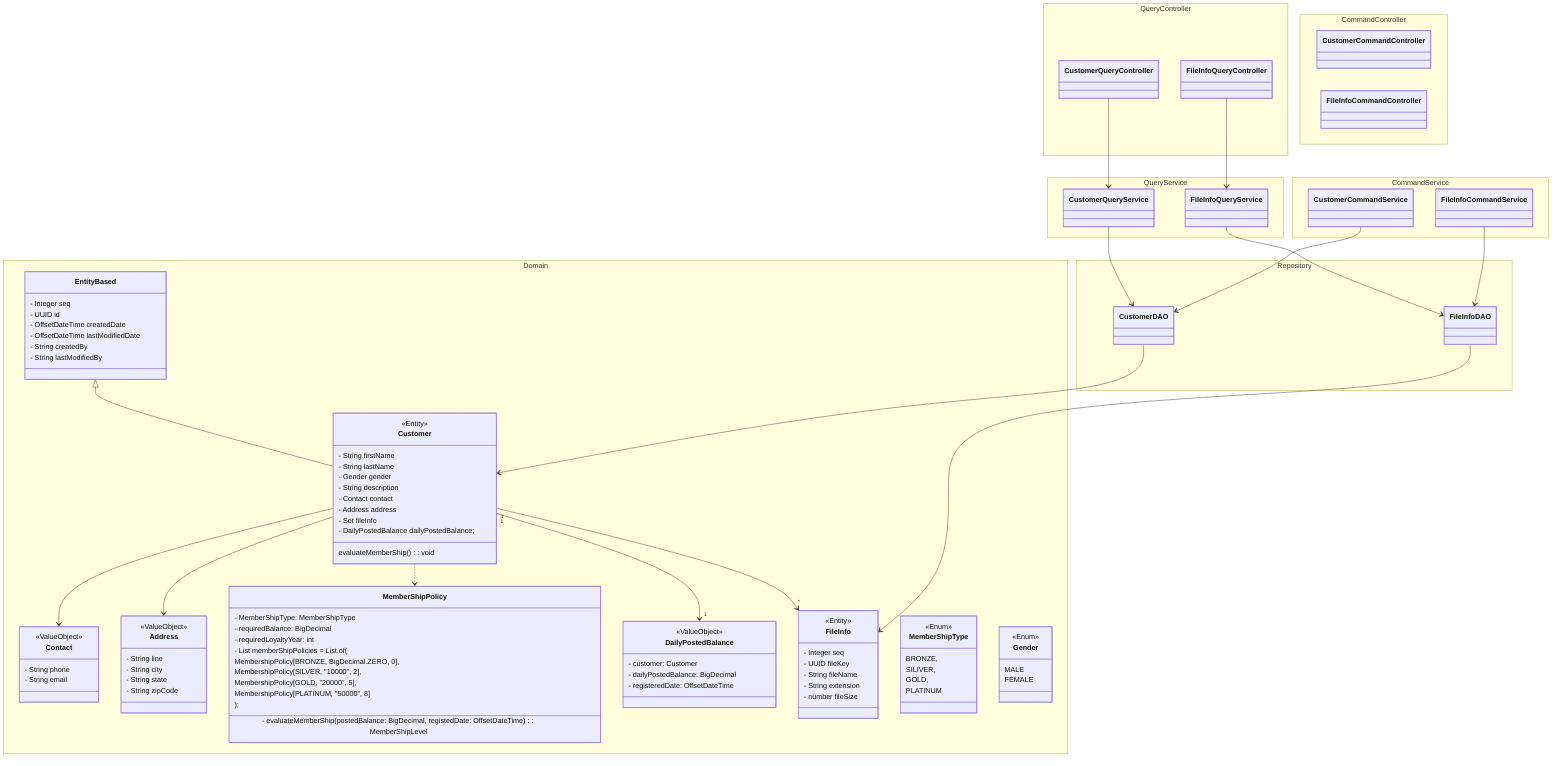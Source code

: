 classDiagram

    EntityBased <|-- Customer 
    Customer --> Contact
    Customer --> Address
    Customer ..> MemberShipPolicy
    Customer "1" --> "1" DailyPostedBalance
    Customer "1" --> "*" FileInfo
    
    CustomerDAO --> Customer
    FileInfoDAO --> FileInfo

    CustomerQueryService --> CustomerDAO
    FileInfoQueryService --> FileInfoDAO

    CustomerCommandService --> CustomerDAO
    FileInfoCommandService --> FileInfoDAO    

    CustomerQueryController --> CustomerQueryService
    FileInfoQueryController --> FileInfoQueryService

    namespace Domain {
    
        class EntityBased {
            - Integer seq
            - UUID id
            - OffsetDateTime createdDate
            - OffsetDateTime lastModifiedDate
            - String createdBy
            - String lastModifiedBy
        }

        class MemberShipType {
            <<Enum>>
            BRONZE,
            SILIVER,
            GOLD,
            PLATINUM

        }

        class MemberShipPolicy {         
            - MemberShipType: MemberShipType
            - requiredBalance: BigDecimal
            - requiredLoyaltyYear: int
            - List<MembershipPolicy> memberShipPolicies = List.of(
                 MembershipPolicy[BRONZE, BigDecimal.ZERO, 0],
                 MembershipPolicy[SILVER,  "10000", 2],
                 MembershipPolicy[GOLD,  "20000", 5],
                 MembershipPolicy[PLATINUM,  "50000", 8]
            );

            - evaluateMemberShip(postedBalance: BigDecimal, registedDate: OffsetDateTime): MemberShipLevel
        }

        class DailyPostedBalance {
            <<ValueObject>>
            - customer: Customer
            - dailyPostedBalance: BigDecimal
            - registeredDate: OffsetDateTime
        }


        class Customer {
            <<Entity>>

            - String firstName
            - String lastName
            - Gender gender
            - String description
            - Contact contact
            - Address address
            - Set<FileInfo> fileInfo
            - DailyPostedBalance dailyPostedBalance;
            

            evaluateMemberShip(): void


        }

        class Contact {
            <<ValueObject>>
            - String phone
            - String email
        }


        class Address {
            <<ValueObject>>
            - String line
            - String city
            - String state
            - String zipCode
        }    

        class Gender {
            <<Enum>>
            MALE
            FEMALE
        }

        class FileInfo {
            <<Entity>>
            - Integer seq
            - UUID fileKey
            - String fileName
            - String extension
            - number fileSize
        }
    }

    namespace Repository {
            class CustomerDAO { }
            class FileInfoDAO { }
    }

    namespace QueryService {
            class CustomerQueryService { }
            class FileInfoQueryService { }
    }

    namespace CommandService {
            class CustomerCommandService { }
            class FileInfoCommandService { }
    }

    namespace QueryController {
            class CustomerQueryController { }
            class FileInfoQueryController { }
    }

    namespace CommandController {
            class CustomerCommandController { }
            class FileInfoCommandController { }
    }
